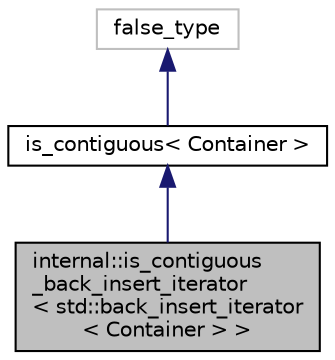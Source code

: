 digraph "internal::is_contiguous_back_insert_iterator&lt; std::back_insert_iterator&lt; Container &gt; &gt;"
{
  edge [fontname="Helvetica",fontsize="10",labelfontname="Helvetica",labelfontsize="10"];
  node [fontname="Helvetica",fontsize="10",shape=record];
  Node3 [label="internal::is_contiguous\l_back_insert_iterator\l\< std::back_insert_iterator\l\< Container \> \>",height=0.2,width=0.4,color="black", fillcolor="grey75", style="filled", fontcolor="black"];
  Node4 -> Node3 [dir="back",color="midnightblue",fontsize="10",style="solid",fontname="Helvetica"];
  Node4 [label="is_contiguous\< Container \>",height=0.2,width=0.4,color="black", fillcolor="white", style="filled",URL="$structis__contiguous.html"];
  Node5 -> Node4 [dir="back",color="midnightblue",fontsize="10",style="solid",fontname="Helvetica"];
  Node5 [label="false_type",height=0.2,width=0.4,color="grey75", fillcolor="white", style="filled"];
}
